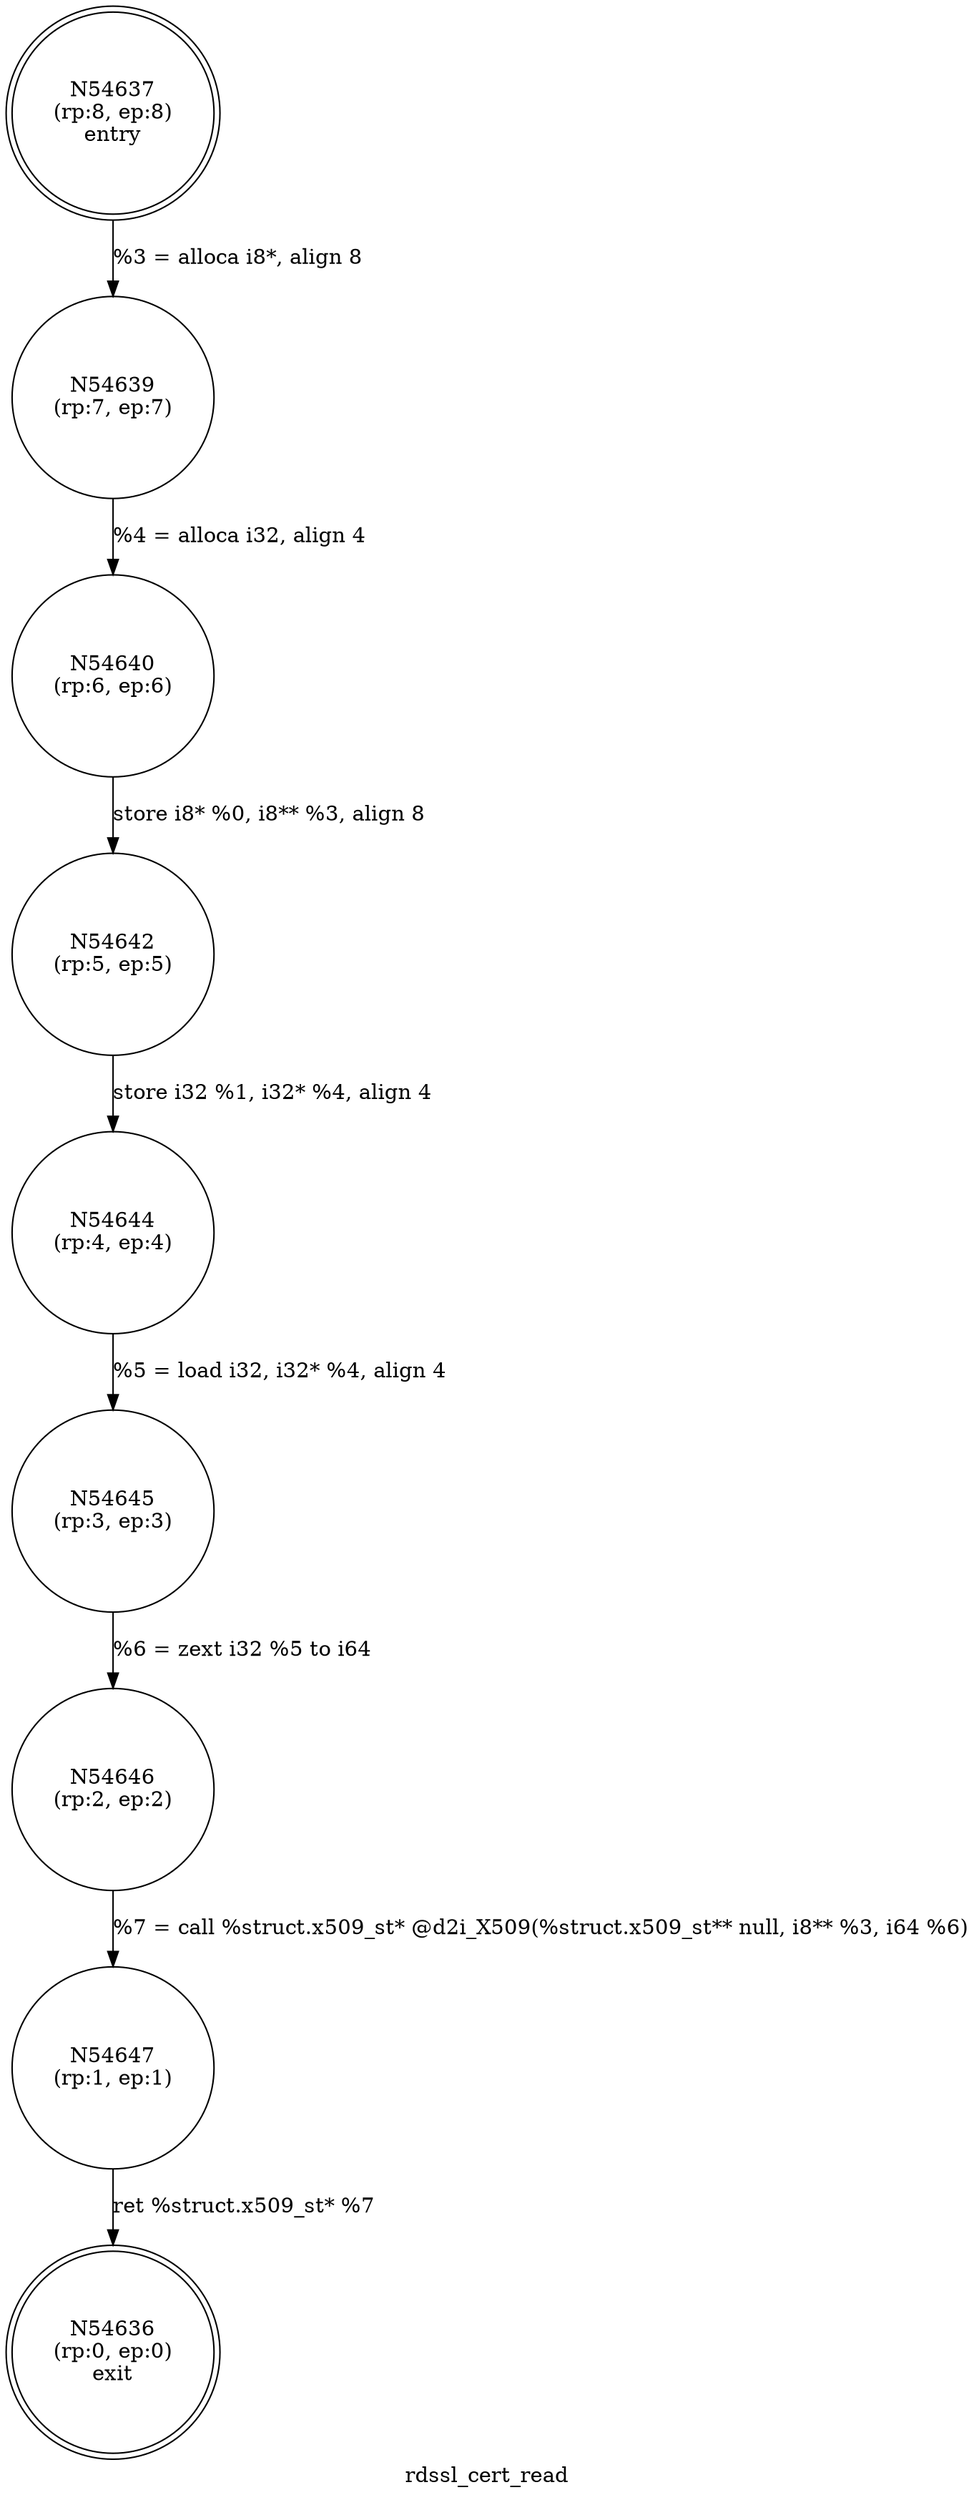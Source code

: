 digraph rdssl_cert_read {
label="rdssl_cert_read"
54636 [label="N54636\n(rp:0, ep:0)\nexit", shape="doublecircle"]
54637 [label="N54637\n(rp:8, ep:8)\nentry", shape="doublecircle"]
54637 -> 54639 [label="%3 = alloca i8*, align 8"]
54639 [label="N54639\n(rp:7, ep:7)", shape="circle"]
54639 -> 54640 [label="%4 = alloca i32, align 4"]
54640 [label="N54640\n(rp:6, ep:6)", shape="circle"]
54640 -> 54642 [label="store i8* %0, i8** %3, align 8"]
54642 [label="N54642\n(rp:5, ep:5)", shape="circle"]
54642 -> 54644 [label="store i32 %1, i32* %4, align 4"]
54644 [label="N54644\n(rp:4, ep:4)", shape="circle"]
54644 -> 54645 [label="%5 = load i32, i32* %4, align 4"]
54645 [label="N54645\n(rp:3, ep:3)", shape="circle"]
54645 -> 54646 [label="%6 = zext i32 %5 to i64"]
54646 [label="N54646\n(rp:2, ep:2)", shape="circle"]
54646 -> 54647 [label="%7 = call %struct.x509_st* @d2i_X509(%struct.x509_st** null, i8** %3, i64 %6)"]
54647 [label="N54647\n(rp:1, ep:1)", shape="circle"]
54647 -> 54636 [label="ret %struct.x509_st* %7"]
}
